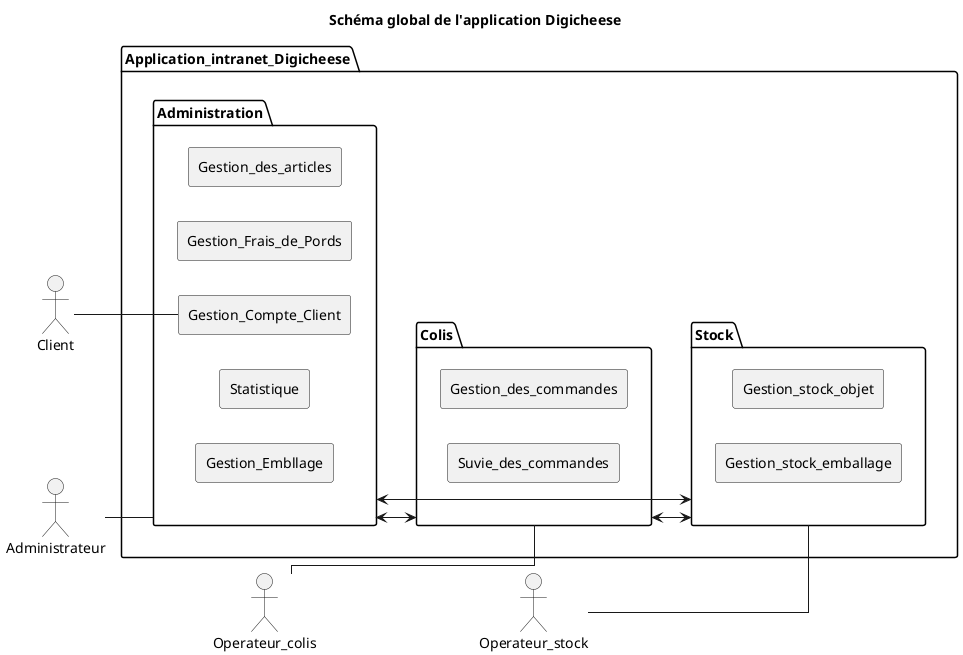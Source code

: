 @startuml brouillon global
left to right direction
skinparam linetype ortho

actor Client
actor Operateur_colis
actor Operateur_stock 
actor Administrateur 

package Application_intranet_Digicheese {

    package Colis {
        rectangle Gestion_des_commandes {
            
        }
        rectangle Suvie_des_commandes {

        }
    }

    package Stock {
        rectangle Gestion_stock_objet {

        }
        rectangle Gestion_stock_emballage {

        }
    }

    package Administration {
        rectangle Gestion_des_articles {

        }
        rectangle Gestion_Frais_de_Pords {

        }
        rectangle Gestion_Compte_Client {

        }
        rectangle Statistique {

        }
        rectangle Gestion_Embllage {

        }
    }

    
}

Client -- Gestion_Compte_Client
Administrateur -- Administration
Operateur_colis -- Colis
Operateur_stock -- Stock

Colis <--> Stock
Administration <--> Stock
Administration <--> Colis

title Schéma global de l'application Digicheese

@enduml